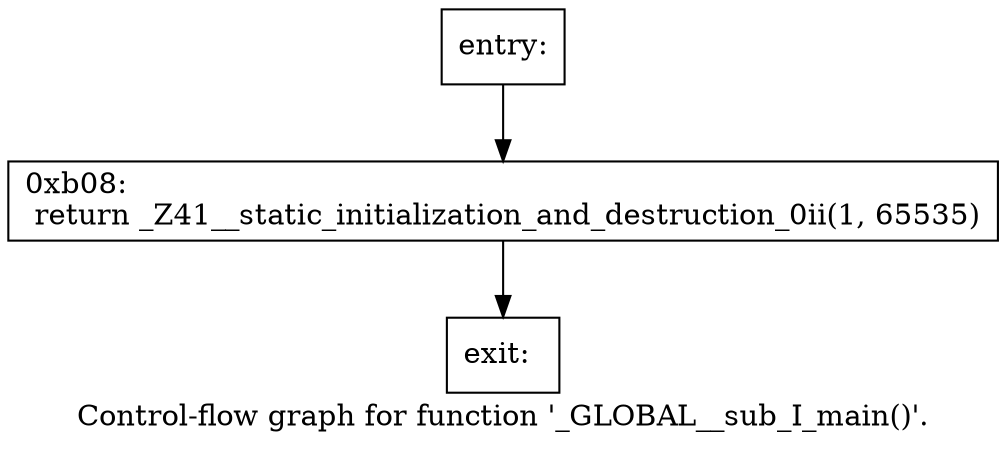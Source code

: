 digraph "Control-flow graph for function '_GLOBAL__sub_I_main()'." {
  label="Control-flow graph for function '_GLOBAL__sub_I_main()'.";
  node [shape=record];

  Node140736622224448 [label="{entry:\l}"];
  Node140736622224448 -> Node140736622305248;
  Node140736622305248 [label="{0xb08:\l  return _Z41__static_initialization_and_destruction_0ii(1, 65535)\l}"];
  Node140736622305248 -> Node140736622244192;
  Node140736622244192 [label="{exit:\l}"];

}
